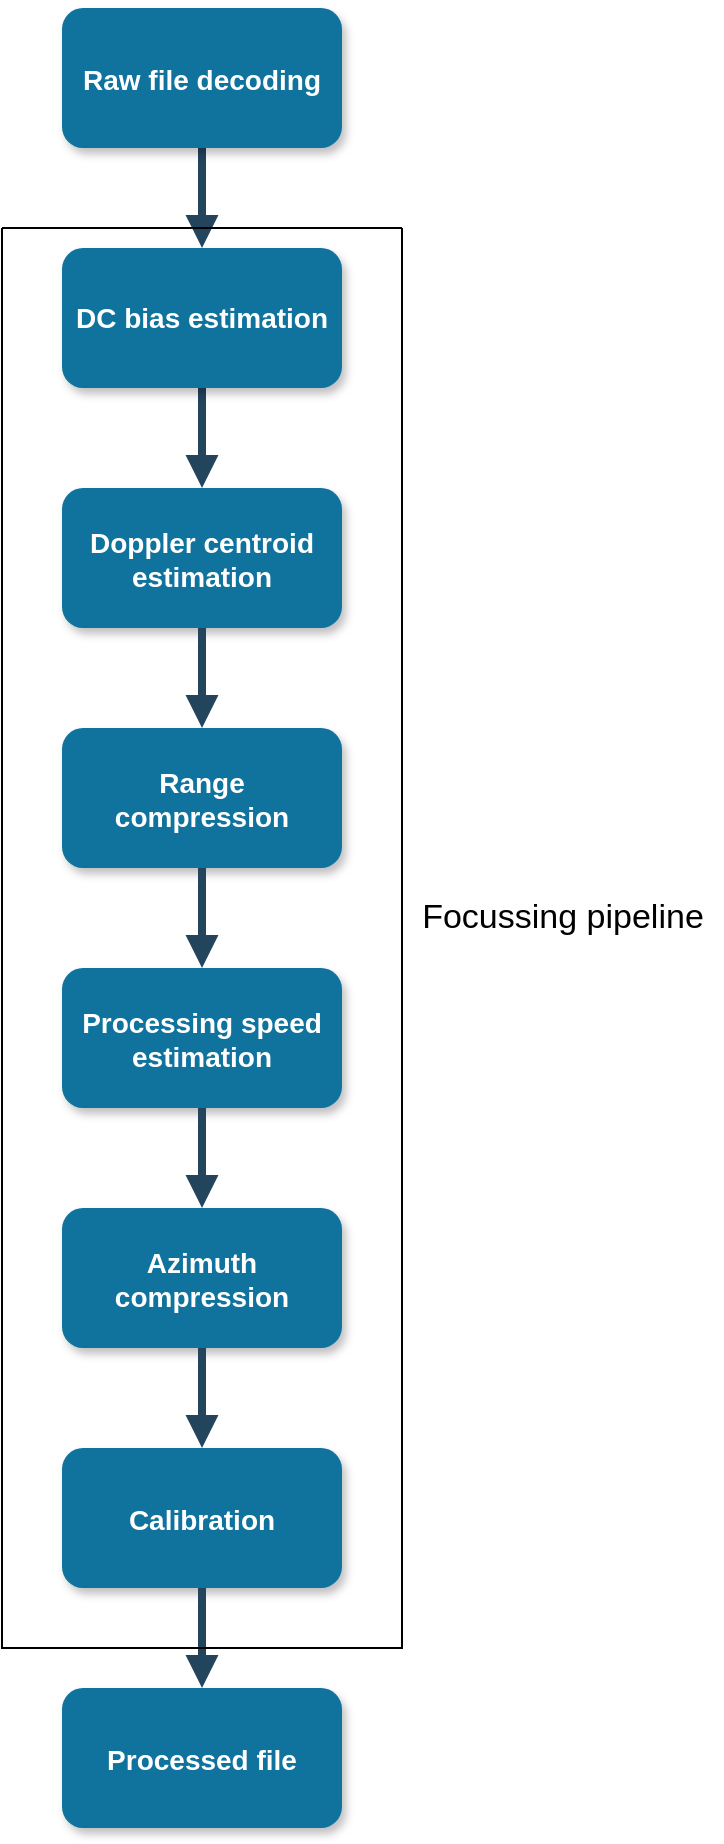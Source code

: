<mxfile version="22.1.16" type="github">
  <diagram name="Page-1" id="97916047-d0de-89f5-080d-49f4d83e522f">
    <mxGraphModel dx="2074" dy="1154" grid="1" gridSize="10" guides="1" tooltips="1" connect="1" arrows="1" fold="1" page="1" pageScale="1.5" pageWidth="1169" pageHeight="827" background="none" math="0" shadow="0">
      <root>
        <mxCell id="0" />
        <mxCell id="1" parent="0" />
        <mxCell id="3inxD1MIb9kolvRJ3LJd-46" value="" style="edgeStyle=orthogonalEdgeStyle;rounded=1;orthogonalLoop=1;jettySize=auto;html=1;endArrow=block;strokeColor=#23445D;strokeWidth=4;endFill=1;fontStyle=1;" parent="1" source="2" target="3inxD1MIb9kolvRJ3LJd-44" edge="1">
          <mxGeometry relative="1" as="geometry" />
        </mxCell>
        <mxCell id="2" value="Raw file decoding" style="rounded=1;fillColor=#10739E;strokeColor=none;shadow=1;gradientColor=none;fontStyle=1;fontColor=#FFFFFF;fontSize=14;flipV=1;flipH=0;" parent="1" vertex="1">
          <mxGeometry x="80" y="120" width="140" height="70" as="geometry" />
        </mxCell>
        <mxCell id="3" value="Doppler centroid&#xa;estimation" style="rounded=1;fillColor=#10739E;strokeColor=none;shadow=1;gradientColor=none;fontStyle=1;fontColor=#FFFFFF;fontSize=14;flipV=1;flipH=0;" parent="1" vertex="1">
          <mxGeometry x="80" y="360" width="140" height="70" as="geometry" />
        </mxCell>
        <mxCell id="13" value="Range&#xa;compression" style="rounded=1;fillColor=#10739E;strokeColor=none;shadow=1;gradientColor=none;fontStyle=1;fontColor=#FFFFFF;fontSize=14;flipV=1;flipH=0;" parent="1" vertex="1">
          <mxGeometry x="80" y="480" width="140" height="70" as="geometry" />
        </mxCell>
        <mxCell id="14" value="Processing speed &#xa;estimation" style="rounded=1;fillColor=#10739E;strokeColor=none;shadow=1;gradientColor=none;fontStyle=1;fontColor=#FFFFFF;fontSize=14;flipV=1;flipH=0;" parent="1" vertex="1">
          <mxGeometry x="80" y="600" width="140" height="70" as="geometry" />
        </mxCell>
        <mxCell id="15" value="Azimuth&#xa;compression" style="rounded=1;fillColor=#10739E;strokeColor=none;shadow=1;gradientColor=none;fontStyle=1;fontColor=#FFFFFF;fontSize=14;flipV=1;flipH=0;" parent="1" vertex="1">
          <mxGeometry x="80" y="720" width="140" height="70" as="geometry" />
        </mxCell>
        <mxCell id="16" value="Calibration" style="rounded=1;fillColor=#10739E;strokeColor=none;shadow=1;gradientColor=none;fontStyle=1;fontColor=#FFFFFF;fontSize=14;flipV=1;flipH=0;" parent="1" vertex="1">
          <mxGeometry x="80" y="840" width="140" height="70" as="geometry" />
        </mxCell>
        <mxCell id="42" value="" style="edgeStyle=elbowEdgeStyle;elbow=vertical;strokeWidth=4;endArrow=block;endFill=1;fontStyle=1;strokeColor=#23445D;" parent="1" source="13" target="14" edge="1">
          <mxGeometry x="-376.273" y="90" width="95.455" height="100.0" as="geometry">
            <mxPoint x="-395.364" y="1040" as="sourcePoint" />
            <mxPoint x="-299.909" y="1140" as="targetPoint" />
          </mxGeometry>
        </mxCell>
        <mxCell id="43" value="" style="edgeStyle=elbowEdgeStyle;elbow=vertical;strokeWidth=4;endArrow=block;endFill=1;fontStyle=1;strokeColor=#23445D;" parent="1" source="14" target="15" edge="1">
          <mxGeometry x="-376.273" y="100.0" width="95.455" height="100.0" as="geometry">
            <mxPoint x="-395.364" y="1210" as="sourcePoint" />
            <mxPoint x="-299.909" y="1310" as="targetPoint" />
          </mxGeometry>
        </mxCell>
        <mxCell id="44" value="" style="edgeStyle=elbowEdgeStyle;elbow=vertical;strokeWidth=4;endArrow=block;endFill=1;fontStyle=1;strokeColor=#23445D;" parent="1" source="15" target="16" edge="1">
          <mxGeometry x="-376.273" y="200" width="95.455" height="100.0" as="geometry">
            <mxPoint x="-395.364" y="1470.0" as="sourcePoint" />
            <mxPoint x="-299.909" y="1570" as="targetPoint" />
          </mxGeometry>
        </mxCell>
        <mxCell id="Y2bo1etCXWaRGln3_rKA-56" value="" style="edgeStyle=elbowEdgeStyle;elbow=vertical;strokeWidth=4;endArrow=block;endFill=1;fontStyle=1;strokeColor=#23445D;exitX=0.5;exitY=1;exitDx=0;exitDy=0;" parent="1" source="3" target="13" edge="1">
          <mxGeometry x="-481.273" y="-10.0" width="95.455" height="100.0" as="geometry">
            <mxPoint x="194.545" y="490" as="sourcePoint" />
            <mxPoint x="280.455" y="530" as="targetPoint" />
          </mxGeometry>
        </mxCell>
        <mxCell id="Y2bo1etCXWaRGln3_rKA-57" value="Processed file" style="rounded=1;fillColor=#10739E;strokeColor=none;shadow=1;gradientColor=none;fontStyle=1;fontColor=#FFFFFF;fontSize=14;flipV=1;flipH=0;" parent="1" vertex="1">
          <mxGeometry x="80" y="960" width="140" height="70" as="geometry" />
        </mxCell>
        <mxCell id="Y2bo1etCXWaRGln3_rKA-59" value="" style="edgeStyle=orthogonalEdgeStyle;rounded=1;orthogonalLoop=1;jettySize=auto;html=1;endArrow=block;strokeColor=#23445D;strokeWidth=4;endFill=1;fontStyle=1;" parent="1" source="16" target="Y2bo1etCXWaRGln3_rKA-57" edge="1">
          <mxGeometry relative="1" as="geometry" />
        </mxCell>
        <mxCell id="3inxD1MIb9kolvRJ3LJd-47" value="" style="edgeStyle=orthogonalEdgeStyle;rounded=1;orthogonalLoop=1;jettySize=auto;html=1;endArrow=block;strokeColor=#23445D;strokeWidth=4;endFill=1;fontStyle=1;" parent="1" source="3inxD1MIb9kolvRJ3LJd-44" target="3" edge="1">
          <mxGeometry relative="1" as="geometry" />
        </mxCell>
        <mxCell id="3inxD1MIb9kolvRJ3LJd-44" value="DC bias estimation" style="rounded=1;whiteSpace=wrap;html=1;fontSize=14;fillColor=#10739E;strokeColor=none;fontColor=#FFFFFF;shadow=1;gradientColor=none;fontStyle=1;" parent="1" vertex="1">
          <mxGeometry x="80" y="240" width="140" height="70" as="geometry" />
        </mxCell>
        <mxCell id="MvcHEi7twut1YeuxgbQ5-44" value="" style="swimlane;startSize=0;" vertex="1" parent="1">
          <mxGeometry x="50" y="230" width="200" height="710" as="geometry" />
        </mxCell>
        <mxCell id="MvcHEi7twut1YeuxgbQ5-45" value="&lt;div style=&quot;font-size: 13px;&quot;&gt;&lt;font style=&quot;font-size: 17px;&quot;&gt;Focussing pipeline&lt;/font&gt;&lt;/div&gt;" style="text;html=1;align=center;verticalAlign=middle;resizable=0;points=[];autosize=1;strokeColor=none;fillColor=none;" vertex="1" parent="1">
          <mxGeometry x="250" y="560" width="160" height="30" as="geometry" />
        </mxCell>
      </root>
    </mxGraphModel>
  </diagram>
</mxfile>
